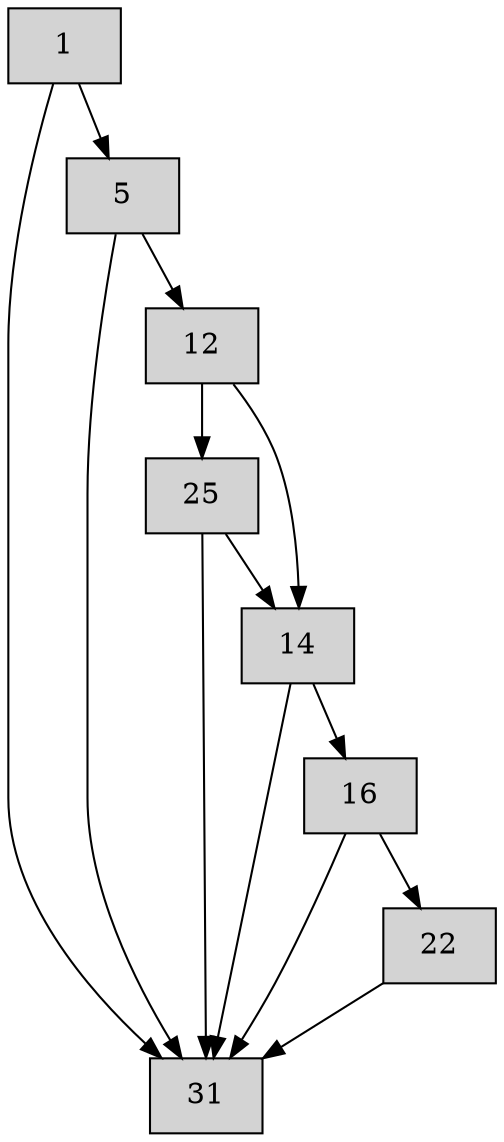digraph CFG {
    node[shape=box, style=filled];
    
    "1" -> "31";
    "1" -> "5";
    
    "5" -> "31";
    "5" -> "12";
    
    "12" -> "25";
    "12" -> "14";
    
    "14" -> "31";
    "14" -> "16";
    
    "16" -> "31";
    "16" -> "22";
    
    "22" -> "31";
    
    "25" -> "14";
    "25" -> "31";
}